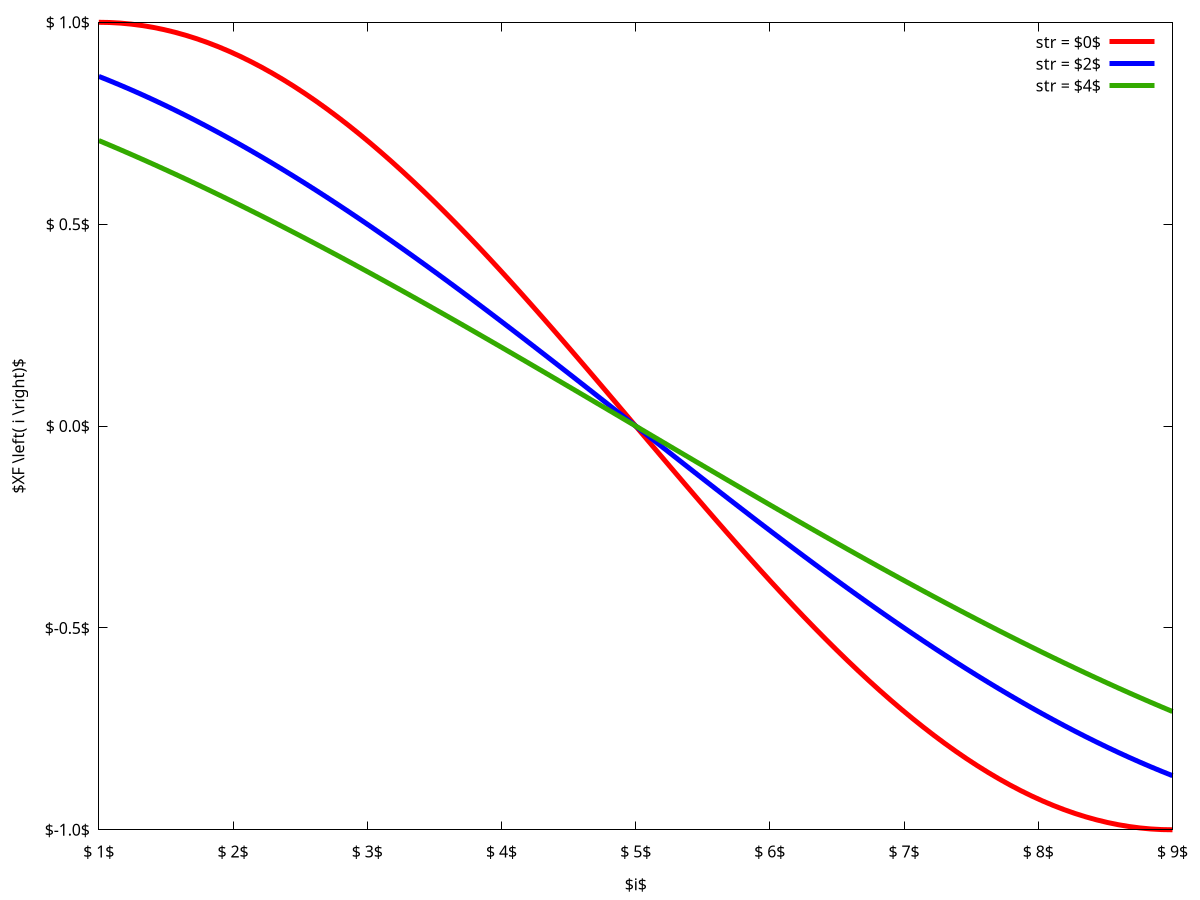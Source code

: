 
itot = 8

xf(stretch, x) = cos(pi*(1.*(x-1)+stretch)/(itot+2.*stretch))

reset
{
  set terminal epslatex standalone color size 5.0,3.5 font ',12'
  set output 'chebyshev.tex'
  set xlabel '$i$'
  set ylabel '$XF \left( i \right)$'
  set xrange [1:itot+1]
  set yrange [-1:1]
  set xtics 1
  set ytics 0.5
  set format x '$% .0f$'
  set format y '$% .1f$'
  set style line 1 lc rgb '#FF0000' lw 5
  set style line 2 lc rgb '#0000FF' lw 5
  set style line 3 lc rgb '#33AA00' lw 5
  plot \
    xf(0, x) t 'str = $0$' ls 1 w l, \
    xf(2, x) t 'str = $2$' ls 2 w l, \
    xf(4, x) t 'str = $4$' ls 3 w l
}


